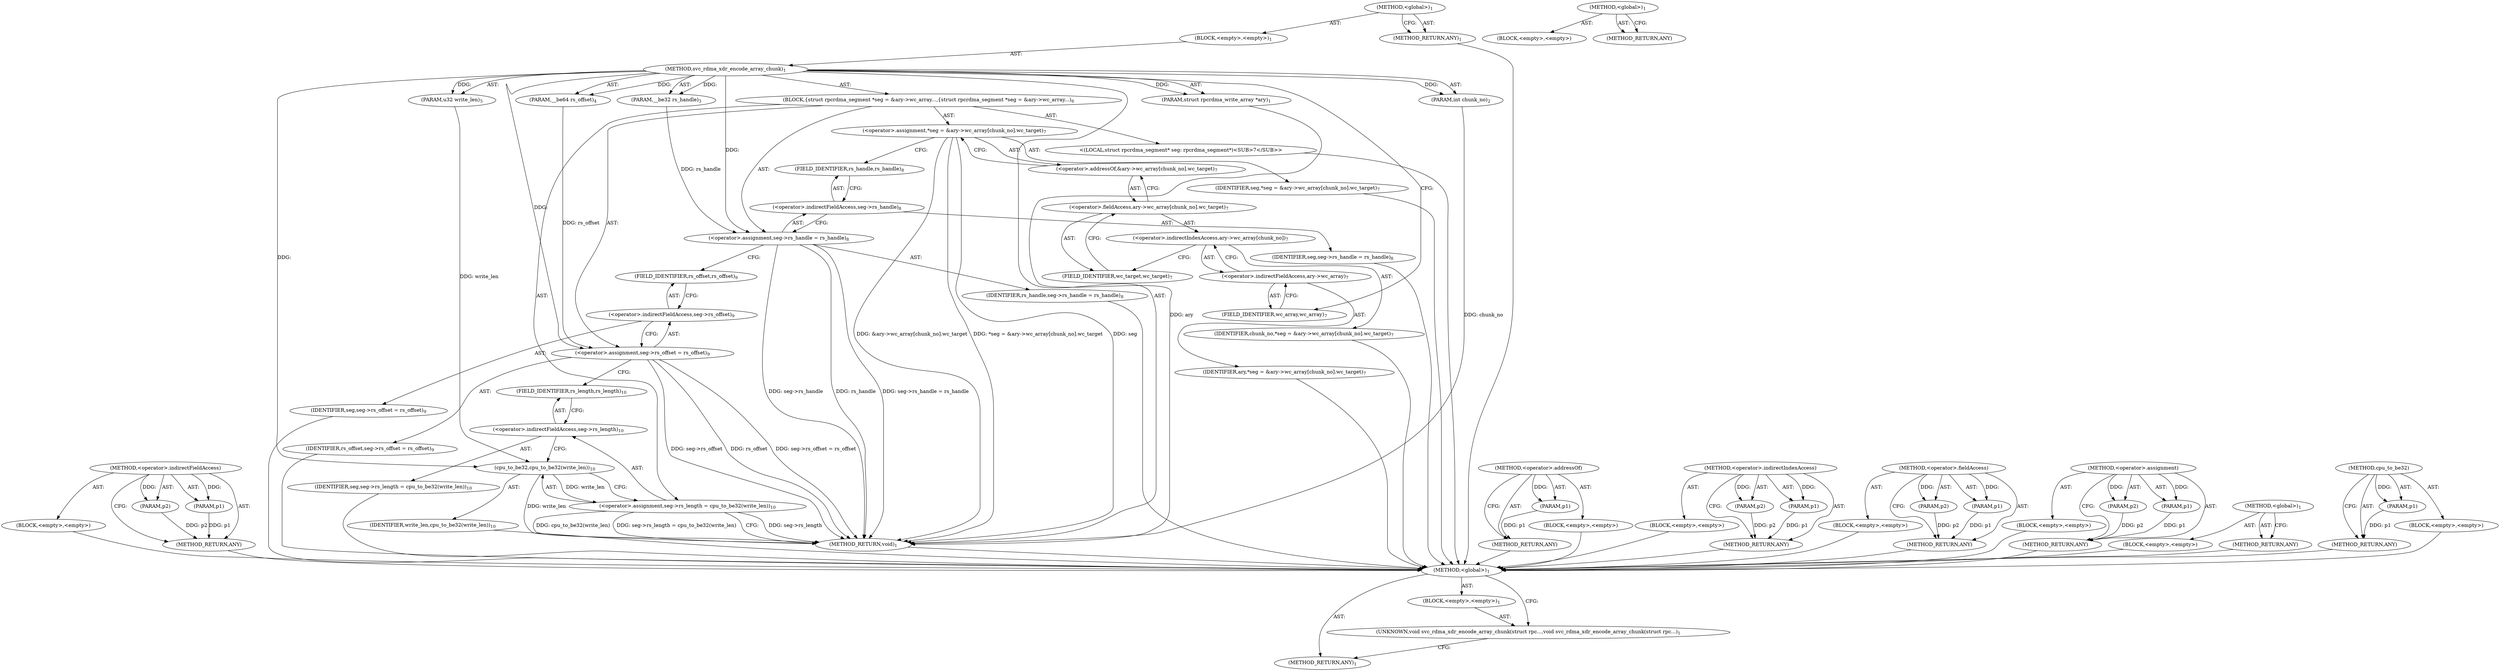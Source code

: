 digraph "&lt;global&gt;" {
vulnerable_88 [label=<(METHOD,&lt;operator&gt;.indirectFieldAccess)>];
vulnerable_89 [label=<(PARAM,p1)>];
vulnerable_90 [label=<(PARAM,p2)>];
vulnerable_91 [label=<(BLOCK,&lt;empty&gt;,&lt;empty&gt;)>];
vulnerable_92 [label=<(METHOD_RETURN,ANY)>];
vulnerable_6 [label=<(METHOD,&lt;global&gt;)<SUB>1</SUB>>];
vulnerable_7 [label=<(BLOCK,&lt;empty&gt;,&lt;empty&gt;)<SUB>1</SUB>>];
vulnerable_8 [label=<(METHOD,svc_rdma_xdr_encode_array_chunk)<SUB>1</SUB>>];
vulnerable_9 [label=<(PARAM,struct rpcrdma_write_array *ary)<SUB>1</SUB>>];
vulnerable_10 [label=<(PARAM,int chunk_no)<SUB>2</SUB>>];
vulnerable_11 [label=<(PARAM,__be32 rs_handle)<SUB>3</SUB>>];
vulnerable_12 [label=<(PARAM,__be64 rs_offset)<SUB>4</SUB>>];
vulnerable_13 [label=<(PARAM,u32 write_len)<SUB>5</SUB>>];
vulnerable_14 [label=<(BLOCK,{
	struct rpcrdma_segment *seg = &amp;ary-&gt;wc_array...,{
	struct rpcrdma_segment *seg = &amp;ary-&gt;wc_array...)<SUB>6</SUB>>];
vulnerable_15 [label="<(LOCAL,struct rpcrdma_segment* seg: rpcrdma_segment*)<SUB>7</SUB>>"];
vulnerable_16 [label=<(&lt;operator&gt;.assignment,*seg = &amp;ary-&gt;wc_array[chunk_no].wc_target)<SUB>7</SUB>>];
vulnerable_17 [label=<(IDENTIFIER,seg,*seg = &amp;ary-&gt;wc_array[chunk_no].wc_target)<SUB>7</SUB>>];
vulnerable_18 [label=<(&lt;operator&gt;.addressOf,&amp;ary-&gt;wc_array[chunk_no].wc_target)<SUB>7</SUB>>];
vulnerable_19 [label=<(&lt;operator&gt;.fieldAccess,ary-&gt;wc_array[chunk_no].wc_target)<SUB>7</SUB>>];
vulnerable_20 [label=<(&lt;operator&gt;.indirectIndexAccess,ary-&gt;wc_array[chunk_no])<SUB>7</SUB>>];
vulnerable_21 [label=<(&lt;operator&gt;.indirectFieldAccess,ary-&gt;wc_array)<SUB>7</SUB>>];
vulnerable_22 [label=<(IDENTIFIER,ary,*seg = &amp;ary-&gt;wc_array[chunk_no].wc_target)<SUB>7</SUB>>];
vulnerable_23 [label=<(FIELD_IDENTIFIER,wc_array,wc_array)<SUB>7</SUB>>];
vulnerable_24 [label=<(IDENTIFIER,chunk_no,*seg = &amp;ary-&gt;wc_array[chunk_no].wc_target)<SUB>7</SUB>>];
vulnerable_25 [label=<(FIELD_IDENTIFIER,wc_target,wc_target)<SUB>7</SUB>>];
vulnerable_26 [label=<(&lt;operator&gt;.assignment,seg-&gt;rs_handle = rs_handle)<SUB>8</SUB>>];
vulnerable_27 [label=<(&lt;operator&gt;.indirectFieldAccess,seg-&gt;rs_handle)<SUB>8</SUB>>];
vulnerable_28 [label=<(IDENTIFIER,seg,seg-&gt;rs_handle = rs_handle)<SUB>8</SUB>>];
vulnerable_29 [label=<(FIELD_IDENTIFIER,rs_handle,rs_handle)<SUB>8</SUB>>];
vulnerable_30 [label=<(IDENTIFIER,rs_handle,seg-&gt;rs_handle = rs_handle)<SUB>8</SUB>>];
vulnerable_31 [label=<(&lt;operator&gt;.assignment,seg-&gt;rs_offset = rs_offset)<SUB>9</SUB>>];
vulnerable_32 [label=<(&lt;operator&gt;.indirectFieldAccess,seg-&gt;rs_offset)<SUB>9</SUB>>];
vulnerable_33 [label=<(IDENTIFIER,seg,seg-&gt;rs_offset = rs_offset)<SUB>9</SUB>>];
vulnerable_34 [label=<(FIELD_IDENTIFIER,rs_offset,rs_offset)<SUB>9</SUB>>];
vulnerable_35 [label=<(IDENTIFIER,rs_offset,seg-&gt;rs_offset = rs_offset)<SUB>9</SUB>>];
vulnerable_36 [label=<(&lt;operator&gt;.assignment,seg-&gt;rs_length = cpu_to_be32(write_len))<SUB>10</SUB>>];
vulnerable_37 [label=<(&lt;operator&gt;.indirectFieldAccess,seg-&gt;rs_length)<SUB>10</SUB>>];
vulnerable_38 [label=<(IDENTIFIER,seg,seg-&gt;rs_length = cpu_to_be32(write_len))<SUB>10</SUB>>];
vulnerable_39 [label=<(FIELD_IDENTIFIER,rs_length,rs_length)<SUB>10</SUB>>];
vulnerable_40 [label=<(cpu_to_be32,cpu_to_be32(write_len))<SUB>10</SUB>>];
vulnerable_41 [label=<(IDENTIFIER,write_len,cpu_to_be32(write_len))<SUB>10</SUB>>];
vulnerable_42 [label=<(METHOD_RETURN,void)<SUB>1</SUB>>];
vulnerable_44 [label=<(METHOD_RETURN,ANY)<SUB>1</SUB>>];
vulnerable_74 [label=<(METHOD,&lt;operator&gt;.addressOf)>];
vulnerable_75 [label=<(PARAM,p1)>];
vulnerable_76 [label=<(BLOCK,&lt;empty&gt;,&lt;empty&gt;)>];
vulnerable_77 [label=<(METHOD_RETURN,ANY)>];
vulnerable_83 [label=<(METHOD,&lt;operator&gt;.indirectIndexAccess)>];
vulnerable_84 [label=<(PARAM,p1)>];
vulnerable_85 [label=<(PARAM,p2)>];
vulnerable_86 [label=<(BLOCK,&lt;empty&gt;,&lt;empty&gt;)>];
vulnerable_87 [label=<(METHOD_RETURN,ANY)>];
vulnerable_78 [label=<(METHOD,&lt;operator&gt;.fieldAccess)>];
vulnerable_79 [label=<(PARAM,p1)>];
vulnerable_80 [label=<(PARAM,p2)>];
vulnerable_81 [label=<(BLOCK,&lt;empty&gt;,&lt;empty&gt;)>];
vulnerable_82 [label=<(METHOD_RETURN,ANY)>];
vulnerable_69 [label=<(METHOD,&lt;operator&gt;.assignment)>];
vulnerable_70 [label=<(PARAM,p1)>];
vulnerable_71 [label=<(PARAM,p2)>];
vulnerable_72 [label=<(BLOCK,&lt;empty&gt;,&lt;empty&gt;)>];
vulnerable_73 [label=<(METHOD_RETURN,ANY)>];
vulnerable_63 [label=<(METHOD,&lt;global&gt;)<SUB>1</SUB>>];
vulnerable_64 [label=<(BLOCK,&lt;empty&gt;,&lt;empty&gt;)>];
vulnerable_65 [label=<(METHOD_RETURN,ANY)>];
vulnerable_93 [label=<(METHOD,cpu_to_be32)>];
vulnerable_94 [label=<(PARAM,p1)>];
vulnerable_95 [label=<(BLOCK,&lt;empty&gt;,&lt;empty&gt;)>];
vulnerable_96 [label=<(METHOD_RETURN,ANY)>];
fixed_6 [label=<(METHOD,&lt;global&gt;)<SUB>1</SUB>>];
fixed_7 [label=<(BLOCK,&lt;empty&gt;,&lt;empty&gt;)<SUB>1</SUB>>];
fixed_8 [label=<(UNKNOWN,void svc_rdma_xdr_encode_array_chunk(struct rpc...,void svc_rdma_xdr_encode_array_chunk(struct rpc...)<SUB>1</SUB>>];
fixed_9 [label=<(METHOD_RETURN,ANY)<SUB>1</SUB>>];
fixed_14 [label=<(METHOD,&lt;global&gt;)<SUB>1</SUB>>];
fixed_15 [label=<(BLOCK,&lt;empty&gt;,&lt;empty&gt;)>];
fixed_16 [label=<(METHOD_RETURN,ANY)>];
vulnerable_88 -> vulnerable_89  [key=0, label="AST: "];
vulnerable_88 -> vulnerable_89  [key=1, label="DDG: "];
vulnerable_88 -> vulnerable_91  [key=0, label="AST: "];
vulnerable_88 -> vulnerable_90  [key=0, label="AST: "];
vulnerable_88 -> vulnerable_90  [key=1, label="DDG: "];
vulnerable_88 -> vulnerable_92  [key=0, label="AST: "];
vulnerable_88 -> vulnerable_92  [key=1, label="CFG: "];
vulnerable_89 -> vulnerable_92  [key=0, label="DDG: p1"];
vulnerable_90 -> vulnerable_92  [key=0, label="DDG: p2"];
vulnerable_91 -> fixed_6  [key=0];
vulnerable_92 -> fixed_6  [key=0];
vulnerable_6 -> vulnerable_7  [key=0, label="AST: "];
vulnerable_6 -> vulnerable_44  [key=0, label="AST: "];
vulnerable_6 -> vulnerable_44  [key=1, label="CFG: "];
vulnerable_7 -> vulnerable_8  [key=0, label="AST: "];
vulnerable_8 -> vulnerable_9  [key=0, label="AST: "];
vulnerable_8 -> vulnerable_9  [key=1, label="DDG: "];
vulnerable_8 -> vulnerable_10  [key=0, label="AST: "];
vulnerable_8 -> vulnerable_10  [key=1, label="DDG: "];
vulnerable_8 -> vulnerable_11  [key=0, label="AST: "];
vulnerable_8 -> vulnerable_11  [key=1, label="DDG: "];
vulnerable_8 -> vulnerable_12  [key=0, label="AST: "];
vulnerable_8 -> vulnerable_12  [key=1, label="DDG: "];
vulnerable_8 -> vulnerable_13  [key=0, label="AST: "];
vulnerable_8 -> vulnerable_13  [key=1, label="DDG: "];
vulnerable_8 -> vulnerable_14  [key=0, label="AST: "];
vulnerable_8 -> vulnerable_42  [key=0, label="AST: "];
vulnerable_8 -> vulnerable_23  [key=0, label="CFG: "];
vulnerable_8 -> vulnerable_26  [key=0, label="DDG: "];
vulnerable_8 -> vulnerable_31  [key=0, label="DDG: "];
vulnerable_8 -> vulnerable_40  [key=0, label="DDG: "];
vulnerable_9 -> vulnerable_42  [key=0, label="DDG: ary"];
vulnerable_10 -> vulnerable_42  [key=0, label="DDG: chunk_no"];
vulnerable_11 -> vulnerable_26  [key=0, label="DDG: rs_handle"];
vulnerable_12 -> vulnerable_31  [key=0, label="DDG: rs_offset"];
vulnerable_13 -> vulnerable_40  [key=0, label="DDG: write_len"];
vulnerable_14 -> vulnerable_15  [key=0, label="AST: "];
vulnerable_14 -> vulnerable_16  [key=0, label="AST: "];
vulnerable_14 -> vulnerable_26  [key=0, label="AST: "];
vulnerable_14 -> vulnerable_31  [key=0, label="AST: "];
vulnerable_14 -> vulnerable_36  [key=0, label="AST: "];
vulnerable_15 -> fixed_6  [key=0];
vulnerable_16 -> vulnerable_17  [key=0, label="AST: "];
vulnerable_16 -> vulnerable_18  [key=0, label="AST: "];
vulnerable_16 -> vulnerable_29  [key=0, label="CFG: "];
vulnerable_16 -> vulnerable_42  [key=0, label="DDG: seg"];
vulnerable_16 -> vulnerable_42  [key=1, label="DDG: &amp;ary-&gt;wc_array[chunk_no].wc_target"];
vulnerable_16 -> vulnerable_42  [key=2, label="DDG: *seg = &amp;ary-&gt;wc_array[chunk_no].wc_target"];
vulnerable_17 -> fixed_6  [key=0];
vulnerable_18 -> vulnerable_19  [key=0, label="AST: "];
vulnerable_18 -> vulnerable_16  [key=0, label="CFG: "];
vulnerable_19 -> vulnerable_20  [key=0, label="AST: "];
vulnerable_19 -> vulnerable_25  [key=0, label="AST: "];
vulnerable_19 -> vulnerable_18  [key=0, label="CFG: "];
vulnerable_20 -> vulnerable_21  [key=0, label="AST: "];
vulnerable_20 -> vulnerable_24  [key=0, label="AST: "];
vulnerable_20 -> vulnerable_25  [key=0, label="CFG: "];
vulnerable_21 -> vulnerable_22  [key=0, label="AST: "];
vulnerable_21 -> vulnerable_23  [key=0, label="AST: "];
vulnerable_21 -> vulnerable_20  [key=0, label="CFG: "];
vulnerable_22 -> fixed_6  [key=0];
vulnerable_23 -> vulnerable_21  [key=0, label="CFG: "];
vulnerable_24 -> fixed_6  [key=0];
vulnerable_25 -> vulnerable_19  [key=0, label="CFG: "];
vulnerable_26 -> vulnerable_27  [key=0, label="AST: "];
vulnerable_26 -> vulnerable_30  [key=0, label="AST: "];
vulnerable_26 -> vulnerable_34  [key=0, label="CFG: "];
vulnerable_26 -> vulnerable_42  [key=0, label="DDG: seg-&gt;rs_handle"];
vulnerable_26 -> vulnerable_42  [key=1, label="DDG: rs_handle"];
vulnerable_26 -> vulnerable_42  [key=2, label="DDG: seg-&gt;rs_handle = rs_handle"];
vulnerable_27 -> vulnerable_28  [key=0, label="AST: "];
vulnerable_27 -> vulnerable_29  [key=0, label="AST: "];
vulnerable_27 -> vulnerable_26  [key=0, label="CFG: "];
vulnerable_28 -> fixed_6  [key=0];
vulnerable_29 -> vulnerable_27  [key=0, label="CFG: "];
vulnerable_30 -> fixed_6  [key=0];
vulnerable_31 -> vulnerable_32  [key=0, label="AST: "];
vulnerable_31 -> vulnerable_35  [key=0, label="AST: "];
vulnerable_31 -> vulnerable_39  [key=0, label="CFG: "];
vulnerable_31 -> vulnerable_42  [key=0, label="DDG: seg-&gt;rs_offset"];
vulnerable_31 -> vulnerable_42  [key=1, label="DDG: rs_offset"];
vulnerable_31 -> vulnerable_42  [key=2, label="DDG: seg-&gt;rs_offset = rs_offset"];
vulnerable_32 -> vulnerable_33  [key=0, label="AST: "];
vulnerable_32 -> vulnerable_34  [key=0, label="AST: "];
vulnerable_32 -> vulnerable_31  [key=0, label="CFG: "];
vulnerable_33 -> fixed_6  [key=0];
vulnerable_34 -> vulnerable_32  [key=0, label="CFG: "];
vulnerable_35 -> fixed_6  [key=0];
vulnerable_36 -> vulnerable_37  [key=0, label="AST: "];
vulnerable_36 -> vulnerable_40  [key=0, label="AST: "];
vulnerable_36 -> vulnerable_42  [key=0, label="CFG: "];
vulnerable_36 -> vulnerable_42  [key=1, label="DDG: seg-&gt;rs_length"];
vulnerable_36 -> vulnerable_42  [key=2, label="DDG: cpu_to_be32(write_len)"];
vulnerable_36 -> vulnerable_42  [key=3, label="DDG: seg-&gt;rs_length = cpu_to_be32(write_len)"];
vulnerable_37 -> vulnerable_38  [key=0, label="AST: "];
vulnerable_37 -> vulnerable_39  [key=0, label="AST: "];
vulnerable_37 -> vulnerable_40  [key=0, label="CFG: "];
vulnerable_38 -> fixed_6  [key=0];
vulnerable_39 -> vulnerable_37  [key=0, label="CFG: "];
vulnerable_40 -> vulnerable_41  [key=0, label="AST: "];
vulnerable_40 -> vulnerable_36  [key=0, label="CFG: "];
vulnerable_40 -> vulnerable_36  [key=1, label="DDG: write_len"];
vulnerable_40 -> vulnerable_42  [key=0, label="DDG: write_len"];
vulnerable_41 -> fixed_6  [key=0];
vulnerable_42 -> fixed_6  [key=0];
vulnerable_44 -> fixed_6  [key=0];
vulnerable_74 -> vulnerable_75  [key=0, label="AST: "];
vulnerable_74 -> vulnerable_75  [key=1, label="DDG: "];
vulnerable_74 -> vulnerable_76  [key=0, label="AST: "];
vulnerable_74 -> vulnerable_77  [key=0, label="AST: "];
vulnerable_74 -> vulnerable_77  [key=1, label="CFG: "];
vulnerable_75 -> vulnerable_77  [key=0, label="DDG: p1"];
vulnerable_76 -> fixed_6  [key=0];
vulnerable_77 -> fixed_6  [key=0];
vulnerable_83 -> vulnerable_84  [key=0, label="AST: "];
vulnerable_83 -> vulnerable_84  [key=1, label="DDG: "];
vulnerable_83 -> vulnerable_86  [key=0, label="AST: "];
vulnerable_83 -> vulnerable_85  [key=0, label="AST: "];
vulnerable_83 -> vulnerable_85  [key=1, label="DDG: "];
vulnerable_83 -> vulnerable_87  [key=0, label="AST: "];
vulnerable_83 -> vulnerable_87  [key=1, label="CFG: "];
vulnerable_84 -> vulnerable_87  [key=0, label="DDG: p1"];
vulnerable_85 -> vulnerable_87  [key=0, label="DDG: p2"];
vulnerable_86 -> fixed_6  [key=0];
vulnerable_87 -> fixed_6  [key=0];
vulnerable_78 -> vulnerable_79  [key=0, label="AST: "];
vulnerable_78 -> vulnerable_79  [key=1, label="DDG: "];
vulnerable_78 -> vulnerable_81  [key=0, label="AST: "];
vulnerable_78 -> vulnerable_80  [key=0, label="AST: "];
vulnerable_78 -> vulnerable_80  [key=1, label="DDG: "];
vulnerable_78 -> vulnerable_82  [key=0, label="AST: "];
vulnerable_78 -> vulnerable_82  [key=1, label="CFG: "];
vulnerable_79 -> vulnerable_82  [key=0, label="DDG: p1"];
vulnerable_80 -> vulnerable_82  [key=0, label="DDG: p2"];
vulnerable_81 -> fixed_6  [key=0];
vulnerable_82 -> fixed_6  [key=0];
vulnerable_69 -> vulnerable_70  [key=0, label="AST: "];
vulnerable_69 -> vulnerable_70  [key=1, label="DDG: "];
vulnerable_69 -> vulnerable_72  [key=0, label="AST: "];
vulnerable_69 -> vulnerable_71  [key=0, label="AST: "];
vulnerable_69 -> vulnerable_71  [key=1, label="DDG: "];
vulnerable_69 -> vulnerable_73  [key=0, label="AST: "];
vulnerable_69 -> vulnerable_73  [key=1, label="CFG: "];
vulnerable_70 -> vulnerable_73  [key=0, label="DDG: p1"];
vulnerable_71 -> vulnerable_73  [key=0, label="DDG: p2"];
vulnerable_72 -> fixed_6  [key=0];
vulnerable_73 -> fixed_6  [key=0];
vulnerable_63 -> vulnerable_64  [key=0, label="AST: "];
vulnerable_63 -> vulnerable_65  [key=0, label="AST: "];
vulnerable_63 -> vulnerable_65  [key=1, label="CFG: "];
vulnerable_64 -> fixed_6  [key=0];
vulnerable_65 -> fixed_6  [key=0];
vulnerable_93 -> vulnerable_94  [key=0, label="AST: "];
vulnerable_93 -> vulnerable_94  [key=1, label="DDG: "];
vulnerable_93 -> vulnerable_95  [key=0, label="AST: "];
vulnerable_93 -> vulnerable_96  [key=0, label="AST: "];
vulnerable_93 -> vulnerable_96  [key=1, label="CFG: "];
vulnerable_94 -> vulnerable_96  [key=0, label="DDG: p1"];
vulnerable_95 -> fixed_6  [key=0];
vulnerable_96 -> fixed_6  [key=0];
fixed_6 -> fixed_7  [key=0, label="AST: "];
fixed_6 -> fixed_9  [key=0, label="AST: "];
fixed_6 -> fixed_8  [key=0, label="CFG: "];
fixed_7 -> fixed_8  [key=0, label="AST: "];
fixed_8 -> fixed_9  [key=0, label="CFG: "];
fixed_14 -> fixed_15  [key=0, label="AST: "];
fixed_14 -> fixed_16  [key=0, label="AST: "];
fixed_14 -> fixed_16  [key=1, label="CFG: "];
}
